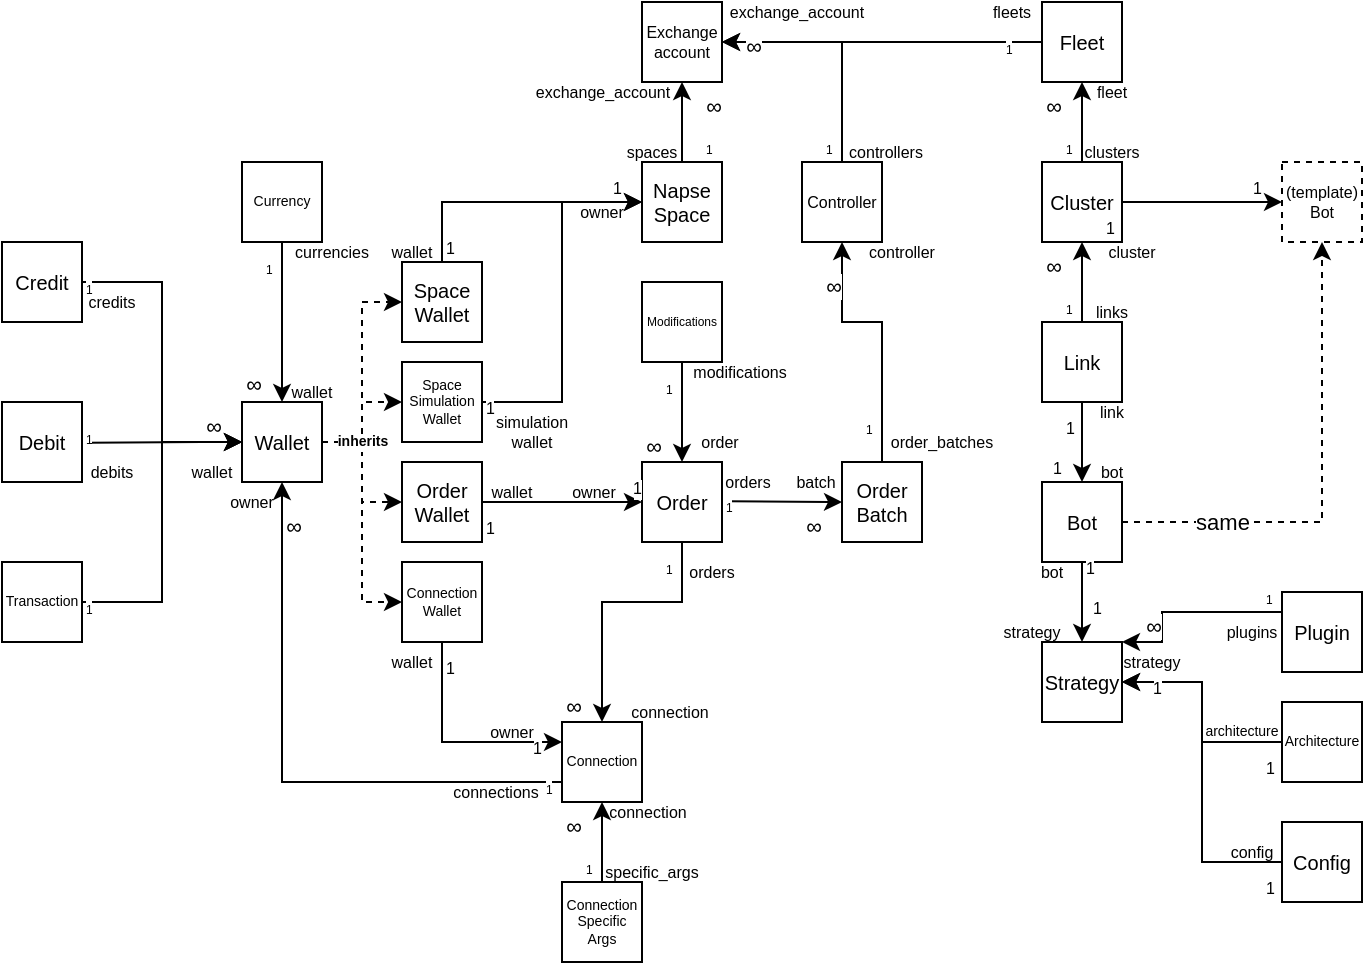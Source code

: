 <mxfile version="21.7.2" type="device">
  <diagram name="Page-1" id="-c_-oMJQttTaPfrRJ-R8">
    <mxGraphModel dx="1395" dy="638" grid="1" gridSize="10" guides="1" tooltips="1" connect="1" arrows="1" fold="1" page="1" pageScale="1" pageWidth="827" pageHeight="1169" math="0" shadow="0">
      <root>
        <mxCell id="0" />
        <mxCell id="1" parent="0" />
        <mxCell id="u0zbnlWYYss0fcdmE5Vc-1" value="&lt;font style=&quot;font-size: 8px;&quot;&gt;Exchange account&lt;br style=&quot;font-size: 8px;&quot;&gt;&lt;/font&gt;" style="whiteSpace=wrap;html=1;aspect=fixed;fontSize=8;" vertex="1" parent="1">
          <mxGeometry x="360" y="120" width="40" height="40" as="geometry" />
        </mxCell>
        <mxCell id="u0zbnlWYYss0fcdmE5Vc-2" value="Napse Space" style="whiteSpace=wrap;html=1;aspect=fixed;fontSize=10;" vertex="1" parent="1">
          <mxGeometry x="360" y="200" width="40" height="40" as="geometry" />
        </mxCell>
        <mxCell id="u0zbnlWYYss0fcdmE5Vc-5" value="" style="endArrow=classic;html=1;rounded=0;exitX=0.5;exitY=0;exitDx=0;exitDy=0;entryX=0.5;entryY=1;entryDx=0;entryDy=0;" edge="1" parent="1" source="u0zbnlWYYss0fcdmE5Vc-2" target="u0zbnlWYYss0fcdmE5Vc-1">
          <mxGeometry relative="1" as="geometry">
            <mxPoint x="310" y="190" as="sourcePoint" />
            <mxPoint x="470" y="190" as="targetPoint" />
          </mxGeometry>
        </mxCell>
        <mxCell id="u0zbnlWYYss0fcdmE5Vc-7" value="&lt;div&gt;&lt;font style=&quot;font-size: 6px;&quot;&gt;1&lt;/font&gt;&lt;/div&gt;" style="edgeLabel;resizable=0;html=1;align=left;verticalAlign=bottom;" connectable="0" vertex="1" parent="u0zbnlWYYss0fcdmE5Vc-5">
          <mxGeometry x="-1" relative="1" as="geometry">
            <mxPoint x="10" as="offset" />
          </mxGeometry>
        </mxCell>
        <mxCell id="u0zbnlWYYss0fcdmE5Vc-8" value="∞" style="edgeLabel;resizable=0;html=1;align=right;verticalAlign=bottom;" connectable="0" vertex="1" parent="u0zbnlWYYss0fcdmE5Vc-5">
          <mxGeometry x="1" relative="1" as="geometry">
            <mxPoint x="20" y="20" as="offset" />
          </mxGeometry>
        </mxCell>
        <mxCell id="u0zbnlWYYss0fcdmE5Vc-9" value="exchange_account" style="text;html=1;strokeColor=none;fillColor=none;align=center;verticalAlign=middle;whiteSpace=wrap;rounded=0;fontSize=8;" vertex="1" parent="1">
          <mxGeometry x="302.5" y="160" width="75" height="10" as="geometry" />
        </mxCell>
        <mxCell id="u0zbnlWYYss0fcdmE5Vc-11" value="spaces" style="text;html=1;strokeColor=none;fillColor=none;align=center;verticalAlign=middle;whiteSpace=wrap;rounded=0;fontSize=8;" vertex="1" parent="1">
          <mxGeometry x="350" y="190" width="30" height="10" as="geometry" />
        </mxCell>
        <mxCell id="u0zbnlWYYss0fcdmE5Vc-12" value="Wallet" style="whiteSpace=wrap;html=1;aspect=fixed;fontSize=10;" vertex="1" parent="1">
          <mxGeometry x="160" y="320" width="40" height="40" as="geometry" />
        </mxCell>
        <mxCell id="u0zbnlWYYss0fcdmE5Vc-13" value="Space Wallet" style="whiteSpace=wrap;html=1;aspect=fixed;fontSize=10;" vertex="1" parent="1">
          <mxGeometry x="240" y="250" width="40" height="40" as="geometry" />
        </mxCell>
        <mxCell id="u0zbnlWYYss0fcdmE5Vc-14" value="Space Simulation Wallet" style="whiteSpace=wrap;html=1;aspect=fixed;fontSize=7;" vertex="1" parent="1">
          <mxGeometry x="240" y="300" width="40" height="40" as="geometry" />
        </mxCell>
        <mxCell id="u0zbnlWYYss0fcdmE5Vc-15" value="Connection Wallet" style="whiteSpace=wrap;html=1;aspect=fixed;fontSize=7;" vertex="1" parent="1">
          <mxGeometry x="240" y="400" width="40" height="40" as="geometry" />
        </mxCell>
        <mxCell id="u0zbnlWYYss0fcdmE5Vc-16" value="Order Wallet" style="whiteSpace=wrap;html=1;aspect=fixed;fontSize=10;" vertex="1" parent="1">
          <mxGeometry x="240" y="350" width="40" height="40" as="geometry" />
        </mxCell>
        <mxCell id="u0zbnlWYYss0fcdmE5Vc-17" value="" style="endArrow=classic;html=1;rounded=0;exitX=1;exitY=0.5;exitDx=0;exitDy=0;entryX=0;entryY=0.5;entryDx=0;entryDy=0;dashed=1;" edge="1" parent="1" source="u0zbnlWYYss0fcdmE5Vc-12" target="u0zbnlWYYss0fcdmE5Vc-13">
          <mxGeometry width="50" height="50" relative="1" as="geometry">
            <mxPoint x="200" y="360" as="sourcePoint" />
            <mxPoint x="250" y="310" as="targetPoint" />
            <Array as="points">
              <mxPoint x="220" y="340" />
              <mxPoint x="220" y="270" />
            </Array>
          </mxGeometry>
        </mxCell>
        <mxCell id="u0zbnlWYYss0fcdmE5Vc-19" value="" style="endArrow=classic;html=1;rounded=0;exitX=1;exitY=0.5;exitDx=0;exitDy=0;entryX=0;entryY=0.5;entryDx=0;entryDy=0;dashed=1;" edge="1" parent="1" target="u0zbnlWYYss0fcdmE5Vc-14">
          <mxGeometry width="50" height="50" relative="1" as="geometry">
            <mxPoint x="200" y="340" as="sourcePoint" />
            <mxPoint x="240" y="270" as="targetPoint" />
            <Array as="points">
              <mxPoint x="220" y="340" />
              <mxPoint x="220" y="320" />
            </Array>
          </mxGeometry>
        </mxCell>
        <mxCell id="u0zbnlWYYss0fcdmE5Vc-20" value="" style="endArrow=classic;html=1;rounded=0;exitX=1;exitY=0.5;exitDx=0;exitDy=0;entryX=0;entryY=0.5;entryDx=0;entryDy=0;dashed=1;" edge="1" parent="1" target="u0zbnlWYYss0fcdmE5Vc-15">
          <mxGeometry width="50" height="50" relative="1" as="geometry">
            <mxPoint x="200" y="340" as="sourcePoint" />
            <mxPoint x="240" y="320" as="targetPoint" />
            <Array as="points">
              <mxPoint x="220" y="340" />
              <mxPoint x="220" y="420" />
            </Array>
          </mxGeometry>
        </mxCell>
        <mxCell id="u0zbnlWYYss0fcdmE5Vc-21" value="" style="endArrow=classic;html=1;rounded=0;exitX=1;exitY=0.5;exitDx=0;exitDy=0;entryX=0;entryY=0.5;entryDx=0;entryDy=0;dashed=1;" edge="1" parent="1" target="u0zbnlWYYss0fcdmE5Vc-16">
          <mxGeometry width="50" height="50" relative="1" as="geometry">
            <mxPoint x="200" y="340" as="sourcePoint" />
            <mxPoint x="240" y="320" as="targetPoint" />
            <Array as="points">
              <mxPoint x="220" y="340" />
              <mxPoint x="220" y="370" />
            </Array>
          </mxGeometry>
        </mxCell>
        <mxCell id="u0zbnlWYYss0fcdmE5Vc-22" value="&lt;b&gt;inherits&lt;/b&gt;" style="edgeLabel;html=1;align=center;verticalAlign=middle;resizable=0;points=[];fontSize=7;" vertex="1" connectable="0" parent="u0zbnlWYYss0fcdmE5Vc-21">
          <mxGeometry x="-0.783" relative="1" as="geometry">
            <mxPoint x="12" as="offset" />
          </mxGeometry>
        </mxCell>
        <mxCell id="u0zbnlWYYss0fcdmE5Vc-23" value="" style="endArrow=classic;html=1;rounded=0;exitX=0.5;exitY=0;exitDx=0;exitDy=0;entryX=0;entryY=0.5;entryDx=0;entryDy=0;" edge="1" parent="1" source="u0zbnlWYYss0fcdmE5Vc-13" target="u0zbnlWYYss0fcdmE5Vc-2">
          <mxGeometry relative="1" as="geometry">
            <mxPoint x="379.83" y="310" as="sourcePoint" />
            <mxPoint x="379.83" y="270" as="targetPoint" />
            <Array as="points">
              <mxPoint x="260" y="220" />
            </Array>
          </mxGeometry>
        </mxCell>
        <mxCell id="u0zbnlWYYss0fcdmE5Vc-24" value="&lt;div style=&quot;font-size: 10px;&quot;&gt;&lt;font style=&quot;font-size: 8px;&quot;&gt;1&lt;/font&gt;&lt;/div&gt;" style="edgeLabel;resizable=0;html=1;align=left;verticalAlign=bottom;" connectable="0" vertex="1" parent="u0zbnlWYYss0fcdmE5Vc-23">
          <mxGeometry x="-1" relative="1" as="geometry">
            <mxPoint as="offset" />
          </mxGeometry>
        </mxCell>
        <mxCell id="u0zbnlWYYss0fcdmE5Vc-25" value="&lt;div style=&quot;font-size: 8px;&quot;&gt;1&lt;/div&gt;" style="edgeLabel;resizable=0;html=1;align=right;verticalAlign=bottom;fontSize=8;" connectable="0" vertex="1" parent="u0zbnlWYYss0fcdmE5Vc-23">
          <mxGeometry x="1" relative="1" as="geometry">
            <mxPoint x="-10" as="offset" />
          </mxGeometry>
        </mxCell>
        <mxCell id="u0zbnlWYYss0fcdmE5Vc-26" value="owner" style="text;html=1;strokeColor=none;fillColor=none;align=center;verticalAlign=middle;whiteSpace=wrap;rounded=0;fontSize=8;" vertex="1" parent="1">
          <mxGeometry x="325" y="220" width="30" height="10" as="geometry" />
        </mxCell>
        <mxCell id="u0zbnlWYYss0fcdmE5Vc-27" value="wallet" style="text;html=1;strokeColor=none;fillColor=none;align=center;verticalAlign=middle;whiteSpace=wrap;rounded=0;fontSize=8;" vertex="1" parent="1">
          <mxGeometry x="230" y="240" width="30" height="10" as="geometry" />
        </mxCell>
        <mxCell id="u0zbnlWYYss0fcdmE5Vc-28" value="" style="endArrow=classic;html=1;rounded=0;exitX=1;exitY=0.5;exitDx=0;exitDy=0;entryX=0;entryY=0.5;entryDx=0;entryDy=0;" edge="1" parent="1" source="u0zbnlWYYss0fcdmE5Vc-14" target="u0zbnlWYYss0fcdmE5Vc-2">
          <mxGeometry relative="1" as="geometry">
            <mxPoint x="270" y="260" as="sourcePoint" />
            <mxPoint x="340" y="290" as="targetPoint" />
            <Array as="points">
              <mxPoint x="320" y="320" />
              <mxPoint x="320" y="220" />
            </Array>
          </mxGeometry>
        </mxCell>
        <mxCell id="u0zbnlWYYss0fcdmE5Vc-29" value="&lt;div style=&quot;font-size: 10px;&quot;&gt;&lt;font style=&quot;font-size: 8px;&quot;&gt;1&lt;/font&gt;&lt;/div&gt;" style="edgeLabel;resizable=0;html=1;align=left;verticalAlign=bottom;" connectable="0" vertex="1" parent="u0zbnlWYYss0fcdmE5Vc-28">
          <mxGeometry x="-1" relative="1" as="geometry">
            <mxPoint y="10" as="offset" />
          </mxGeometry>
        </mxCell>
        <mxCell id="u0zbnlWYYss0fcdmE5Vc-31" value="simulation wallet" style="text;html=1;strokeColor=none;fillColor=none;align=center;verticalAlign=middle;whiteSpace=wrap;rounded=0;fontSize=8;" vertex="1" parent="1">
          <mxGeometry x="290" y="330" width="30" height="10" as="geometry" />
        </mxCell>
        <mxCell id="u0zbnlWYYss0fcdmE5Vc-32" value="Credit" style="whiteSpace=wrap;html=1;aspect=fixed;fontSize=10;" vertex="1" parent="1">
          <mxGeometry x="40" y="240" width="40" height="40" as="geometry" />
        </mxCell>
        <mxCell id="u0zbnlWYYss0fcdmE5Vc-33" value="Debit" style="whiteSpace=wrap;html=1;aspect=fixed;fontSize=10;" vertex="1" parent="1">
          <mxGeometry x="40" y="320" width="40" height="40" as="geometry" />
        </mxCell>
        <mxCell id="u0zbnlWYYss0fcdmE5Vc-34" value="Transaction" style="whiteSpace=wrap;html=1;aspect=fixed;fontSize=7;" vertex="1" parent="1">
          <mxGeometry x="40" y="400" width="40" height="40" as="geometry" />
        </mxCell>
        <mxCell id="u0zbnlWYYss0fcdmE5Vc-35" value="" style="endArrow=classic;html=1;rounded=0;exitX=1;exitY=0.5;exitDx=0;exitDy=0;entryX=0;entryY=0.5;entryDx=0;entryDy=0;" edge="1" parent="1" source="u0zbnlWYYss0fcdmE5Vc-32" target="u0zbnlWYYss0fcdmE5Vc-12">
          <mxGeometry relative="1" as="geometry">
            <mxPoint x="130" y="230" as="sourcePoint" />
            <mxPoint x="130" y="190" as="targetPoint" />
            <Array as="points">
              <mxPoint x="120" y="260" />
              <mxPoint x="120" y="340" />
            </Array>
          </mxGeometry>
        </mxCell>
        <mxCell id="u0zbnlWYYss0fcdmE5Vc-36" value="&lt;div&gt;&lt;font style=&quot;font-size: 6px;&quot;&gt;1&lt;/font&gt;&lt;/div&gt;" style="edgeLabel;resizable=0;html=1;align=left;verticalAlign=bottom;" connectable="0" vertex="1" parent="u0zbnlWYYss0fcdmE5Vc-35">
          <mxGeometry x="-1" relative="1" as="geometry">
            <mxPoint y="10" as="offset" />
          </mxGeometry>
        </mxCell>
        <mxCell id="u0zbnlWYYss0fcdmE5Vc-37" value="∞" style="edgeLabel;resizable=0;html=1;align=right;verticalAlign=bottom;" connectable="0" vertex="1" parent="u0zbnlWYYss0fcdmE5Vc-35">
          <mxGeometry x="1" relative="1" as="geometry">
            <mxPoint x="-10" as="offset" />
          </mxGeometry>
        </mxCell>
        <mxCell id="u0zbnlWYYss0fcdmE5Vc-38" value="" style="endArrow=classic;html=1;rounded=0;exitX=1.067;exitY=0.508;exitDx=0;exitDy=0;exitPerimeter=0;" edge="1" parent="1" source="u0zbnlWYYss0fcdmE5Vc-33">
          <mxGeometry relative="1" as="geometry">
            <mxPoint x="100" y="340" as="sourcePoint" />
            <mxPoint x="160" y="340" as="targetPoint" />
            <Array as="points">
              <mxPoint x="140" y="340" />
            </Array>
          </mxGeometry>
        </mxCell>
        <mxCell id="u0zbnlWYYss0fcdmE5Vc-39" value="&lt;div&gt;&lt;font style=&quot;font-size: 6px;&quot;&gt;1&lt;/font&gt;&lt;/div&gt;" style="edgeLabel;resizable=0;html=1;align=left;verticalAlign=bottom;" connectable="0" vertex="1" parent="u0zbnlWYYss0fcdmE5Vc-38">
          <mxGeometry x="-1" relative="1" as="geometry">
            <mxPoint x="-3" y="5" as="offset" />
          </mxGeometry>
        </mxCell>
        <mxCell id="u0zbnlWYYss0fcdmE5Vc-41" value="" style="endArrow=classic;html=1;rounded=0;exitX=1;exitY=0.5;exitDx=0;exitDy=0;entryX=0;entryY=0.5;entryDx=0;entryDy=0;" edge="1" parent="1" target="u0zbnlWYYss0fcdmE5Vc-12">
          <mxGeometry relative="1" as="geometry">
            <mxPoint x="80" y="420" as="sourcePoint" />
            <mxPoint x="160" y="500" as="targetPoint" />
            <Array as="points">
              <mxPoint x="120" y="420" />
              <mxPoint x="120" y="340" />
            </Array>
          </mxGeometry>
        </mxCell>
        <mxCell id="u0zbnlWYYss0fcdmE5Vc-42" value="&lt;div&gt;&lt;font style=&quot;font-size: 6px;&quot;&gt;1&lt;/font&gt;&lt;/div&gt;" style="edgeLabel;resizable=0;html=1;align=left;verticalAlign=bottom;" connectable="0" vertex="1" parent="u0zbnlWYYss0fcdmE5Vc-41">
          <mxGeometry x="-1" relative="1" as="geometry">
            <mxPoint y="10" as="offset" />
          </mxGeometry>
        </mxCell>
        <mxCell id="u0zbnlWYYss0fcdmE5Vc-43" value="wallet" style="text;html=1;strokeColor=none;fillColor=none;align=center;verticalAlign=middle;whiteSpace=wrap;rounded=0;fontSize=8;" vertex="1" parent="1">
          <mxGeometry x="130" y="350" width="30" height="10" as="geometry" />
        </mxCell>
        <mxCell id="u0zbnlWYYss0fcdmE5Vc-44" value="debits" style="text;html=1;strokeColor=none;fillColor=none;align=center;verticalAlign=middle;whiteSpace=wrap;rounded=0;fontSize=8;" vertex="1" parent="1">
          <mxGeometry x="80" y="350" width="30" height="10" as="geometry" />
        </mxCell>
        <mxCell id="u0zbnlWYYss0fcdmE5Vc-45" value="credits" style="text;html=1;strokeColor=none;fillColor=none;align=center;verticalAlign=middle;whiteSpace=wrap;rounded=0;fontSize=8;" vertex="1" parent="1">
          <mxGeometry x="80" y="265" width="30" height="10" as="geometry" />
        </mxCell>
        <mxCell id="u0zbnlWYYss0fcdmE5Vc-46" value="Currency" style="whiteSpace=wrap;html=1;aspect=fixed;fontSize=7;" vertex="1" parent="1">
          <mxGeometry x="160" y="200" width="40" height="40" as="geometry" />
        </mxCell>
        <mxCell id="u0zbnlWYYss0fcdmE5Vc-47" value="" style="endArrow=classic;html=1;rounded=0;exitX=0.5;exitY=1;exitDx=0;exitDy=0;entryX=0.5;entryY=0;entryDx=0;entryDy=0;" edge="1" parent="1" source="u0zbnlWYYss0fcdmE5Vc-46" target="u0zbnlWYYss0fcdmE5Vc-12">
          <mxGeometry relative="1" as="geometry">
            <mxPoint x="220" y="200" as="sourcePoint" />
            <mxPoint x="150" y="270" as="targetPoint" />
          </mxGeometry>
        </mxCell>
        <mxCell id="u0zbnlWYYss0fcdmE5Vc-48" value="&lt;div&gt;&lt;font style=&quot;font-size: 6px;&quot;&gt;1&lt;/font&gt;&lt;/div&gt;" style="edgeLabel;resizable=0;html=1;align=left;verticalAlign=bottom;" connectable="0" vertex="1" parent="u0zbnlWYYss0fcdmE5Vc-47">
          <mxGeometry x="-1" relative="1" as="geometry">
            <mxPoint x="-10" y="20" as="offset" />
          </mxGeometry>
        </mxCell>
        <mxCell id="u0zbnlWYYss0fcdmE5Vc-49" value="∞" style="edgeLabel;resizable=0;html=1;align=right;verticalAlign=bottom;" connectable="0" vertex="1" parent="u0zbnlWYYss0fcdmE5Vc-47">
          <mxGeometry x="1" relative="1" as="geometry">
            <mxPoint x="-10" y="-1" as="offset" />
          </mxGeometry>
        </mxCell>
        <mxCell id="u0zbnlWYYss0fcdmE5Vc-50" value="Connection" style="whiteSpace=wrap;html=1;aspect=fixed;fontSize=7;" vertex="1" parent="1">
          <mxGeometry x="320" y="480" width="40" height="40" as="geometry" />
        </mxCell>
        <mxCell id="u0zbnlWYYss0fcdmE5Vc-51" value="" style="endArrow=classic;html=1;rounded=0;exitX=0.5;exitY=1;exitDx=0;exitDy=0;entryX=0;entryY=0.25;entryDx=0;entryDy=0;" edge="1" parent="1" source="u0zbnlWYYss0fcdmE5Vc-15" target="u0zbnlWYYss0fcdmE5Vc-50">
          <mxGeometry relative="1" as="geometry">
            <mxPoint x="240" y="500" as="sourcePoint" />
            <mxPoint x="460" y="410" as="targetPoint" />
            <Array as="points">
              <mxPoint x="260" y="490" />
            </Array>
          </mxGeometry>
        </mxCell>
        <mxCell id="u0zbnlWYYss0fcdmE5Vc-52" value="&lt;div style=&quot;font-size: 10px;&quot;&gt;&lt;font style=&quot;font-size: 8px;&quot;&gt;1&lt;/font&gt;&lt;/div&gt;" style="edgeLabel;resizable=0;html=1;align=left;verticalAlign=bottom;" connectable="0" vertex="1" parent="u0zbnlWYYss0fcdmE5Vc-51">
          <mxGeometry x="-1" relative="1" as="geometry">
            <mxPoint y="20" as="offset" />
          </mxGeometry>
        </mxCell>
        <mxCell id="u0zbnlWYYss0fcdmE5Vc-53" value="&lt;div style=&quot;font-size: 8px;&quot;&gt;1&lt;/div&gt;" style="edgeLabel;resizable=0;html=1;align=right;verticalAlign=bottom;fontSize=8;" connectable="0" vertex="1" parent="u0zbnlWYYss0fcdmE5Vc-51">
          <mxGeometry x="1" relative="1" as="geometry">
            <mxPoint x="-10" y="10" as="offset" />
          </mxGeometry>
        </mxCell>
        <mxCell id="u0zbnlWYYss0fcdmE5Vc-54" value="wallet" style="text;html=1;strokeColor=none;fillColor=none;align=center;verticalAlign=middle;whiteSpace=wrap;rounded=0;fontSize=8;" vertex="1" parent="1">
          <mxGeometry x="230" y="445" width="30" height="10" as="geometry" />
        </mxCell>
        <mxCell id="u0zbnlWYYss0fcdmE5Vc-55" value="owner" style="text;html=1;strokeColor=none;fillColor=none;align=center;verticalAlign=middle;whiteSpace=wrap;rounded=0;fontSize=8;" vertex="1" parent="1">
          <mxGeometry x="367.5" y="380" width="30" height="10" as="geometry" />
        </mxCell>
        <mxCell id="u0zbnlWYYss0fcdmE5Vc-56" value="wallet" style="text;html=1;strokeColor=none;fillColor=none;align=center;verticalAlign=middle;whiteSpace=wrap;rounded=0;fontSize=8;" vertex="1" parent="1">
          <mxGeometry x="180" y="310" width="30" height="10" as="geometry" />
        </mxCell>
        <mxCell id="u0zbnlWYYss0fcdmE5Vc-57" value="currencies" style="text;html=1;strokeColor=none;fillColor=none;align=center;verticalAlign=middle;whiteSpace=wrap;rounded=0;fontSize=8;" vertex="1" parent="1">
          <mxGeometry x="190" y="240" width="30" height="10" as="geometry" />
        </mxCell>
        <mxCell id="u0zbnlWYYss0fcdmE5Vc-59" value="Connection Specific Args" style="whiteSpace=wrap;html=1;aspect=fixed;fontSize=7;" vertex="1" parent="1">
          <mxGeometry x="320" y="560" width="40" height="40" as="geometry" />
        </mxCell>
        <mxCell id="u0zbnlWYYss0fcdmE5Vc-60" value="" style="endArrow=classic;html=1;rounded=0;entryX=0;entryY=0;entryDx=0;entryDy=0;" edge="1" parent="1" target="u0zbnlWYYss0fcdmE5Vc-77">
          <mxGeometry relative="1" as="geometry">
            <mxPoint x="340" y="560" as="sourcePoint" />
            <mxPoint x="450" y="500" as="targetPoint" />
          </mxGeometry>
        </mxCell>
        <mxCell id="u0zbnlWYYss0fcdmE5Vc-61" value="&lt;div&gt;&lt;font style=&quot;font-size: 6px;&quot;&gt;1&lt;/font&gt;&lt;/div&gt;" style="edgeLabel;resizable=0;html=1;align=left;verticalAlign=bottom;" connectable="0" vertex="1" parent="u0zbnlWYYss0fcdmE5Vc-60">
          <mxGeometry x="-1" relative="1" as="geometry">
            <mxPoint x="-10" as="offset" />
          </mxGeometry>
        </mxCell>
        <mxCell id="u0zbnlWYYss0fcdmE5Vc-62" value="∞" style="edgeLabel;resizable=0;html=1;align=right;verticalAlign=bottom;" connectable="0" vertex="1" parent="u0zbnlWYYss0fcdmE5Vc-60">
          <mxGeometry x="1" relative="1" as="geometry">
            <mxPoint x="-10" y="20" as="offset" />
          </mxGeometry>
        </mxCell>
        <mxCell id="u0zbnlWYYss0fcdmE5Vc-63" value="connection" style="text;html=1;strokeColor=none;fillColor=none;align=center;verticalAlign=middle;whiteSpace=wrap;rounded=0;fontSize=8;" vertex="1" parent="1">
          <mxGeometry x="351" y="470" width="46" height="10" as="geometry" />
        </mxCell>
        <mxCell id="u0zbnlWYYss0fcdmE5Vc-65" value="specific_args" style="text;html=1;strokeColor=none;fillColor=none;align=center;verticalAlign=middle;whiteSpace=wrap;rounded=0;fontSize=8;" vertex="1" parent="1">
          <mxGeometry x="342" y="550" width="46" height="10" as="geometry" />
        </mxCell>
        <mxCell id="u0zbnlWYYss0fcdmE5Vc-68" value="Order" style="whiteSpace=wrap;html=1;aspect=fixed;fontSize=10;" vertex="1" parent="1">
          <mxGeometry x="360" y="350" width="40" height="40" as="geometry" />
        </mxCell>
        <mxCell id="u0zbnlWYYss0fcdmE5Vc-69" value="" style="endArrow=classic;html=1;rounded=0;exitX=1;exitY=0.5;exitDx=0;exitDy=0;entryX=0;entryY=0.5;entryDx=0;entryDy=0;" edge="1" parent="1" source="u0zbnlWYYss0fcdmE5Vc-16" target="u0zbnlWYYss0fcdmE5Vc-68">
          <mxGeometry relative="1" as="geometry">
            <mxPoint x="300" y="350" as="sourcePoint" />
            <mxPoint x="410" y="290" as="targetPoint" />
            <Array as="points">
              <mxPoint x="300" y="370" />
            </Array>
          </mxGeometry>
        </mxCell>
        <mxCell id="u0zbnlWYYss0fcdmE5Vc-70" value="&lt;div style=&quot;font-size: 10px;&quot;&gt;&lt;font style=&quot;font-size: 8px;&quot;&gt;1&lt;/font&gt;&lt;/div&gt;" style="edgeLabel;resizable=0;html=1;align=left;verticalAlign=bottom;" connectable="0" vertex="1" parent="u0zbnlWYYss0fcdmE5Vc-69">
          <mxGeometry x="-1" relative="1" as="geometry">
            <mxPoint y="20" as="offset" />
          </mxGeometry>
        </mxCell>
        <mxCell id="u0zbnlWYYss0fcdmE5Vc-71" value="&lt;div style=&quot;font-size: 8px;&quot;&gt;1&lt;/div&gt;" style="edgeLabel;resizable=0;html=1;align=right;verticalAlign=bottom;fontSize=8;" connectable="0" vertex="1" parent="u0zbnlWYYss0fcdmE5Vc-69">
          <mxGeometry x="1" relative="1" as="geometry">
            <mxPoint as="offset" />
          </mxGeometry>
        </mxCell>
        <mxCell id="u0zbnlWYYss0fcdmE5Vc-72" value="wallet" style="text;html=1;strokeColor=none;fillColor=none;align=center;verticalAlign=middle;whiteSpace=wrap;rounded=0;fontSize=8;" vertex="1" parent="1">
          <mxGeometry x="280" y="360" width="30" height="10" as="geometry" />
        </mxCell>
        <mxCell id="u0zbnlWYYss0fcdmE5Vc-73" value="owner" style="text;html=1;strokeColor=none;fillColor=none;align=center;verticalAlign=middle;whiteSpace=wrap;rounded=0;fontSize=8;" vertex="1" parent="1">
          <mxGeometry x="280" y="480" width="30" height="10" as="geometry" />
        </mxCell>
        <mxCell id="u0zbnlWYYss0fcdmE5Vc-74" value="" style="endArrow=classic;html=1;rounded=0;entryX=0.5;entryY=0;entryDx=0;entryDy=0;" edge="1" parent="1" target="u0zbnlWYYss0fcdmE5Vc-50">
          <mxGeometry relative="1" as="geometry">
            <mxPoint x="380" y="390" as="sourcePoint" />
            <mxPoint x="150" y="460" as="targetPoint" />
            <Array as="points">
              <mxPoint x="380" y="420" />
              <mxPoint x="340" y="420" />
            </Array>
          </mxGeometry>
        </mxCell>
        <mxCell id="u0zbnlWYYss0fcdmE5Vc-75" value="&lt;div&gt;&lt;font style=&quot;font-size: 6px;&quot;&gt;1&lt;/font&gt;&lt;/div&gt;" style="edgeLabel;resizable=0;html=1;align=left;verticalAlign=bottom;" connectable="0" vertex="1" parent="u0zbnlWYYss0fcdmE5Vc-74">
          <mxGeometry x="-1" relative="1" as="geometry">
            <mxPoint x="-10" y="20" as="offset" />
          </mxGeometry>
        </mxCell>
        <mxCell id="u0zbnlWYYss0fcdmE5Vc-76" value="∞" style="edgeLabel;resizable=0;html=1;align=right;verticalAlign=bottom;" connectable="0" vertex="1" parent="u0zbnlWYYss0fcdmE5Vc-74">
          <mxGeometry x="1" relative="1" as="geometry">
            <mxPoint x="-10" as="offset" />
          </mxGeometry>
        </mxCell>
        <mxCell id="u0zbnlWYYss0fcdmE5Vc-77" value="connection" style="text;html=1;strokeColor=none;fillColor=none;align=center;verticalAlign=middle;whiteSpace=wrap;rounded=0;fontSize=8;" vertex="1" parent="1">
          <mxGeometry x="340" y="520" width="46" height="10" as="geometry" />
        </mxCell>
        <mxCell id="u0zbnlWYYss0fcdmE5Vc-80" value="Modifications" style="whiteSpace=wrap;html=1;aspect=fixed;fontSize=6;" vertex="1" parent="1">
          <mxGeometry x="360" y="260" width="40" height="40" as="geometry" />
        </mxCell>
        <mxCell id="u0zbnlWYYss0fcdmE5Vc-81" value="" style="endArrow=classic;html=1;rounded=0;exitX=0.5;exitY=1;exitDx=0;exitDy=0;" edge="1" parent="1" source="u0zbnlWYYss0fcdmE5Vc-80">
          <mxGeometry relative="1" as="geometry">
            <mxPoint x="380" y="320" as="sourcePoint" />
            <mxPoint x="380" y="350" as="targetPoint" />
          </mxGeometry>
        </mxCell>
        <mxCell id="u0zbnlWYYss0fcdmE5Vc-82" value="&lt;div&gt;&lt;font style=&quot;font-size: 6px;&quot;&gt;1&lt;/font&gt;&lt;/div&gt;" style="edgeLabel;resizable=0;html=1;align=left;verticalAlign=bottom;" connectable="0" vertex="1" parent="u0zbnlWYYss0fcdmE5Vc-81">
          <mxGeometry x="-1" relative="1" as="geometry">
            <mxPoint x="-10" y="20" as="offset" />
          </mxGeometry>
        </mxCell>
        <mxCell id="u0zbnlWYYss0fcdmE5Vc-83" value="∞" style="edgeLabel;resizable=0;html=1;align=right;verticalAlign=bottom;" connectable="0" vertex="1" parent="u0zbnlWYYss0fcdmE5Vc-81">
          <mxGeometry x="1" relative="1" as="geometry">
            <mxPoint x="-10" as="offset" />
          </mxGeometry>
        </mxCell>
        <mxCell id="u0zbnlWYYss0fcdmE5Vc-84" value="order" style="text;html=1;strokeColor=none;fillColor=none;align=center;verticalAlign=middle;whiteSpace=wrap;rounded=0;fontSize=8;" vertex="1" parent="1">
          <mxGeometry x="384" y="335" width="30" height="10" as="geometry" />
        </mxCell>
        <mxCell id="u0zbnlWYYss0fcdmE5Vc-85" value="modifications" style="text;html=1;strokeColor=none;fillColor=none;align=center;verticalAlign=middle;whiteSpace=wrap;rounded=0;fontSize=8;" vertex="1" parent="1">
          <mxGeometry x="386" y="300" width="46" height="10" as="geometry" />
        </mxCell>
        <mxCell id="u0zbnlWYYss0fcdmE5Vc-86" value="Order Batch" style="whiteSpace=wrap;html=1;aspect=fixed;fontSize=10;" vertex="1" parent="1">
          <mxGeometry x="460" y="350" width="40" height="40" as="geometry" />
        </mxCell>
        <mxCell id="u0zbnlWYYss0fcdmE5Vc-87" value="" style="endArrow=classic;html=1;rounded=0;exitX=1.08;exitY=0.49;exitDx=0;exitDy=0;entryX=0;entryY=0.5;entryDx=0;entryDy=0;exitPerimeter=0;" edge="1" parent="1" source="u0zbnlWYYss0fcdmE5Vc-68" target="u0zbnlWYYss0fcdmE5Vc-86">
          <mxGeometry relative="1" as="geometry">
            <mxPoint x="480" y="390" as="sourcePoint" />
            <mxPoint x="480" y="350" as="targetPoint" />
          </mxGeometry>
        </mxCell>
        <mxCell id="u0zbnlWYYss0fcdmE5Vc-88" value="&lt;div&gt;&lt;font style=&quot;font-size: 6px;&quot;&gt;1&lt;/font&gt;&lt;/div&gt;" style="edgeLabel;resizable=0;html=1;align=left;verticalAlign=bottom;" connectable="0" vertex="1" parent="u0zbnlWYYss0fcdmE5Vc-87">
          <mxGeometry x="-1" relative="1" as="geometry">
            <mxPoint x="-3" y="10" as="offset" />
          </mxGeometry>
        </mxCell>
        <mxCell id="u0zbnlWYYss0fcdmE5Vc-89" value="∞" style="edgeLabel;resizable=0;html=1;align=right;verticalAlign=bottom;" connectable="0" vertex="1" parent="u0zbnlWYYss0fcdmE5Vc-87">
          <mxGeometry x="1" relative="1" as="geometry">
            <mxPoint x="-10" y="20" as="offset" />
          </mxGeometry>
        </mxCell>
        <mxCell id="u0zbnlWYYss0fcdmE5Vc-90" value="orders" style="text;html=1;strokeColor=none;fillColor=none;align=center;verticalAlign=middle;whiteSpace=wrap;rounded=0;fontSize=8;" vertex="1" parent="1">
          <mxGeometry x="380" y="400" width="30" height="10" as="geometry" />
        </mxCell>
        <mxCell id="u0zbnlWYYss0fcdmE5Vc-91" value="orders" style="text;html=1;strokeColor=none;fillColor=none;align=center;verticalAlign=middle;whiteSpace=wrap;rounded=0;fontSize=8;" vertex="1" parent="1">
          <mxGeometry x="397.5" y="355" width="30" height="10" as="geometry" />
        </mxCell>
        <mxCell id="u0zbnlWYYss0fcdmE5Vc-94" value="owner" style="text;html=1;strokeColor=none;fillColor=none;align=center;verticalAlign=middle;whiteSpace=wrap;rounded=0;fontSize=8;" vertex="1" parent="1">
          <mxGeometry x="321" y="360" width="30" height="10" as="geometry" />
        </mxCell>
        <mxCell id="u0zbnlWYYss0fcdmE5Vc-95" value="" style="endArrow=classic;html=1;rounded=0;entryX=0.5;entryY=1;entryDx=0;entryDy=0;exitX=0;exitY=0.75;exitDx=0;exitDy=0;" edge="1" parent="1" source="u0zbnlWYYss0fcdmE5Vc-50" target="u0zbnlWYYss0fcdmE5Vc-12">
          <mxGeometry relative="1" as="geometry">
            <mxPoint x="160" y="530" as="sourcePoint" />
            <mxPoint x="160" y="490" as="targetPoint" />
            <Array as="points">
              <mxPoint x="180" y="510" />
            </Array>
          </mxGeometry>
        </mxCell>
        <mxCell id="u0zbnlWYYss0fcdmE5Vc-96" value="&lt;div&gt;&lt;font style=&quot;font-size: 6px;&quot;&gt;1&lt;/font&gt;&lt;/div&gt;" style="edgeLabel;resizable=0;html=1;align=left;verticalAlign=bottom;" connectable="0" vertex="1" parent="u0zbnlWYYss0fcdmE5Vc-95">
          <mxGeometry x="-1" relative="1" as="geometry">
            <mxPoint x="-10" y="10" as="offset" />
          </mxGeometry>
        </mxCell>
        <mxCell id="u0zbnlWYYss0fcdmE5Vc-97" value="∞" style="edgeLabel;resizable=0;html=1;align=right;verticalAlign=bottom;" connectable="0" vertex="1" parent="u0zbnlWYYss0fcdmE5Vc-95">
          <mxGeometry x="1" relative="1" as="geometry">
            <mxPoint x="10" y="30" as="offset" />
          </mxGeometry>
        </mxCell>
        <mxCell id="u0zbnlWYYss0fcdmE5Vc-99" value="connections" style="text;html=1;strokeColor=none;fillColor=none;align=center;verticalAlign=middle;whiteSpace=wrap;rounded=0;fontSize=8;" vertex="1" parent="1">
          <mxGeometry x="264" y="510" width="46" height="10" as="geometry" />
        </mxCell>
        <mxCell id="u0zbnlWYYss0fcdmE5Vc-104" value="owner" style="text;html=1;strokeColor=none;fillColor=none;align=center;verticalAlign=middle;whiteSpace=wrap;rounded=0;fontSize=8;" vertex="1" parent="1">
          <mxGeometry x="150" y="365" width="30" height="10" as="geometry" />
        </mxCell>
        <mxCell id="u0zbnlWYYss0fcdmE5Vc-106" value="Controller" style="whiteSpace=wrap;html=1;aspect=fixed;fontSize=8;" vertex="1" parent="1">
          <mxGeometry x="440" y="200" width="40" height="40" as="geometry" />
        </mxCell>
        <mxCell id="u0zbnlWYYss0fcdmE5Vc-108" value="" style="endArrow=classic;html=1;rounded=0;exitX=0.5;exitY=0;exitDx=0;exitDy=0;entryX=0.5;entryY=1;entryDx=0;entryDy=0;" edge="1" parent="1" source="u0zbnlWYYss0fcdmE5Vc-86" target="u0zbnlWYYss0fcdmE5Vc-106">
          <mxGeometry relative="1" as="geometry">
            <mxPoint x="413" y="380" as="sourcePoint" />
            <mxPoint x="490" y="380" as="targetPoint" />
            <Array as="points">
              <mxPoint x="480" y="280" />
              <mxPoint x="460" y="280" />
            </Array>
          </mxGeometry>
        </mxCell>
        <mxCell id="u0zbnlWYYss0fcdmE5Vc-109" value="&lt;div&gt;&lt;font style=&quot;font-size: 6px;&quot;&gt;1&lt;/font&gt;&lt;/div&gt;" style="edgeLabel;resizable=0;html=1;align=left;verticalAlign=bottom;" connectable="0" vertex="1" parent="u0zbnlWYYss0fcdmE5Vc-108">
          <mxGeometry x="-1" relative="1" as="geometry">
            <mxPoint x="-10" y="-10" as="offset" />
          </mxGeometry>
        </mxCell>
        <mxCell id="u0zbnlWYYss0fcdmE5Vc-110" value="∞" style="edgeLabel;resizable=0;html=1;align=right;verticalAlign=bottom;" connectable="0" vertex="1" parent="u0zbnlWYYss0fcdmE5Vc-108">
          <mxGeometry x="1" relative="1" as="geometry">
            <mxPoint y="30" as="offset" />
          </mxGeometry>
        </mxCell>
        <mxCell id="u0zbnlWYYss0fcdmE5Vc-112" value="order_batches" style="text;html=1;strokeColor=none;fillColor=none;align=center;verticalAlign=middle;whiteSpace=wrap;rounded=0;fontSize=8;" vertex="1" parent="1">
          <mxGeometry x="480" y="335" width="60" height="10" as="geometry" />
        </mxCell>
        <mxCell id="u0zbnlWYYss0fcdmE5Vc-113" value="controller" style="text;html=1;strokeColor=none;fillColor=none;align=center;verticalAlign=middle;whiteSpace=wrap;rounded=0;fontSize=8;" vertex="1" parent="1">
          <mxGeometry x="470" y="240" width="40" height="10" as="geometry" />
        </mxCell>
        <mxCell id="u0zbnlWYYss0fcdmE5Vc-114" value="" style="endArrow=classic;html=1;rounded=0;exitX=0.5;exitY=0;exitDx=0;exitDy=0;entryX=1;entryY=0.5;entryDx=0;entryDy=0;" edge="1" parent="1" source="u0zbnlWYYss0fcdmE5Vc-106" target="u0zbnlWYYss0fcdmE5Vc-1">
          <mxGeometry relative="1" as="geometry">
            <mxPoint x="470" y="210" as="sourcePoint" />
            <mxPoint x="547" y="210" as="targetPoint" />
            <Array as="points">
              <mxPoint x="460" y="140" />
            </Array>
          </mxGeometry>
        </mxCell>
        <mxCell id="u0zbnlWYYss0fcdmE5Vc-115" value="&lt;div&gt;&lt;font style=&quot;font-size: 6px;&quot;&gt;1&lt;/font&gt;&lt;/div&gt;" style="edgeLabel;resizable=0;html=1;align=left;verticalAlign=bottom;" connectable="0" vertex="1" parent="u0zbnlWYYss0fcdmE5Vc-114">
          <mxGeometry x="-1" relative="1" as="geometry">
            <mxPoint x="-10" as="offset" />
          </mxGeometry>
        </mxCell>
        <mxCell id="u0zbnlWYYss0fcdmE5Vc-116" value="∞" style="edgeLabel;resizable=0;html=1;align=right;verticalAlign=bottom;" connectable="0" vertex="1" parent="u0zbnlWYYss0fcdmE5Vc-114">
          <mxGeometry x="1" relative="1" as="geometry">
            <mxPoint x="20" y="10" as="offset" />
          </mxGeometry>
        </mxCell>
        <mxCell id="u0zbnlWYYss0fcdmE5Vc-117" value="controllers" style="text;html=1;strokeColor=none;fillColor=none;align=center;verticalAlign=middle;whiteSpace=wrap;rounded=0;fontSize=8;" vertex="1" parent="1">
          <mxGeometry x="462" y="190" width="40" height="10" as="geometry" />
        </mxCell>
        <mxCell id="u0zbnlWYYss0fcdmE5Vc-119" value="exchange_account" style="text;html=1;strokeColor=none;fillColor=none;align=center;verticalAlign=middle;whiteSpace=wrap;rounded=0;fontSize=8;" vertex="1" parent="1">
          <mxGeometry x="400" y="120" width="75" height="10" as="geometry" />
        </mxCell>
        <mxCell id="u0zbnlWYYss0fcdmE5Vc-120" value="batch" style="text;html=1;strokeColor=none;fillColor=none;align=center;verticalAlign=middle;whiteSpace=wrap;rounded=0;fontSize=8;" vertex="1" parent="1">
          <mxGeometry x="432" y="355" width="30" height="10" as="geometry" />
        </mxCell>
        <mxCell id="u0zbnlWYYss0fcdmE5Vc-121" value="Fleet" style="whiteSpace=wrap;html=1;aspect=fixed;fontSize=10;" vertex="1" parent="1">
          <mxGeometry x="560" y="120" width="40" height="40" as="geometry" />
        </mxCell>
        <mxCell id="u0zbnlWYYss0fcdmE5Vc-122" value="" style="endArrow=classic;html=1;rounded=0;exitX=0;exitY=0.5;exitDx=0;exitDy=0;entryX=1;entryY=0.5;entryDx=0;entryDy=0;" edge="1" parent="1" source="u0zbnlWYYss0fcdmE5Vc-121" target="u0zbnlWYYss0fcdmE5Vc-1">
          <mxGeometry relative="1" as="geometry">
            <mxPoint x="470" y="210" as="sourcePoint" />
            <mxPoint x="410" y="150" as="targetPoint" />
            <Array as="points">
              <mxPoint x="550" y="140" />
              <mxPoint x="460" y="140" />
            </Array>
          </mxGeometry>
        </mxCell>
        <mxCell id="u0zbnlWYYss0fcdmE5Vc-123" value="&lt;div&gt;&lt;font style=&quot;font-size: 6px;&quot;&gt;1&lt;/font&gt;&lt;/div&gt;" style="edgeLabel;resizable=0;html=1;align=left;verticalAlign=bottom;" connectable="0" vertex="1" parent="u0zbnlWYYss0fcdmE5Vc-122">
          <mxGeometry x="-1" relative="1" as="geometry">
            <mxPoint x="-20" y="10" as="offset" />
          </mxGeometry>
        </mxCell>
        <mxCell id="u0zbnlWYYss0fcdmE5Vc-124" value="∞" style="edgeLabel;resizable=0;html=1;align=right;verticalAlign=bottom;" connectable="0" vertex="1" parent="u0zbnlWYYss0fcdmE5Vc-122">
          <mxGeometry x="1" relative="1" as="geometry">
            <mxPoint x="20" y="10" as="offset" />
          </mxGeometry>
        </mxCell>
        <mxCell id="u0zbnlWYYss0fcdmE5Vc-127" value="fleets" style="text;html=1;strokeColor=none;fillColor=none;align=center;verticalAlign=middle;whiteSpace=wrap;rounded=0;fontSize=8;" vertex="1" parent="1">
          <mxGeometry x="530" y="120" width="30" height="10" as="geometry" />
        </mxCell>
        <mxCell id="u0zbnlWYYss0fcdmE5Vc-129" value="Cluster" style="whiteSpace=wrap;html=1;aspect=fixed;fontSize=10;" vertex="1" parent="1">
          <mxGeometry x="560" y="200" width="40" height="40" as="geometry" />
        </mxCell>
        <mxCell id="u0zbnlWYYss0fcdmE5Vc-130" value="" style="endArrow=classic;html=1;rounded=0;exitX=0.5;exitY=0;exitDx=0;exitDy=0;entryX=0.5;entryY=1;entryDx=0;entryDy=0;" edge="1" parent="1" source="u0zbnlWYYss0fcdmE5Vc-129" target="u0zbnlWYYss0fcdmE5Vc-121">
          <mxGeometry relative="1" as="geometry">
            <mxPoint x="680" y="245" as="sourcePoint" />
            <mxPoint x="680" y="295" as="targetPoint" />
          </mxGeometry>
        </mxCell>
        <mxCell id="u0zbnlWYYss0fcdmE5Vc-131" value="&lt;div&gt;&lt;font style=&quot;font-size: 6px;&quot;&gt;1&lt;/font&gt;&lt;/div&gt;" style="edgeLabel;resizable=0;html=1;align=left;verticalAlign=bottom;" connectable="0" vertex="1" parent="u0zbnlWYYss0fcdmE5Vc-130">
          <mxGeometry x="-1" relative="1" as="geometry">
            <mxPoint x="-10" as="offset" />
          </mxGeometry>
        </mxCell>
        <mxCell id="u0zbnlWYYss0fcdmE5Vc-132" value="∞" style="edgeLabel;resizable=0;html=1;align=right;verticalAlign=bottom;" connectable="0" vertex="1" parent="u0zbnlWYYss0fcdmE5Vc-130">
          <mxGeometry x="1" relative="1" as="geometry">
            <mxPoint x="-10" y="20" as="offset" />
          </mxGeometry>
        </mxCell>
        <mxCell id="u0zbnlWYYss0fcdmE5Vc-133" value="fleet" style="text;html=1;strokeColor=none;fillColor=none;align=center;verticalAlign=middle;whiteSpace=wrap;rounded=0;fontSize=8;" vertex="1" parent="1">
          <mxGeometry x="580" y="160" width="30" height="10" as="geometry" />
        </mxCell>
        <mxCell id="u0zbnlWYYss0fcdmE5Vc-134" value="clusters" style="text;html=1;strokeColor=none;fillColor=none;align=center;verticalAlign=middle;whiteSpace=wrap;rounded=0;fontSize=8;" vertex="1" parent="1">
          <mxGeometry x="580" y="190" width="30" height="10" as="geometry" />
        </mxCell>
        <mxCell id="u0zbnlWYYss0fcdmE5Vc-135" value="Link" style="whiteSpace=wrap;html=1;aspect=fixed;fontSize=10;" vertex="1" parent="1">
          <mxGeometry x="560" y="280" width="40" height="40" as="geometry" />
        </mxCell>
        <mxCell id="u0zbnlWYYss0fcdmE5Vc-136" value="" style="endArrow=classic;html=1;rounded=0;exitX=0.5;exitY=0;exitDx=0;exitDy=0;entryX=0.5;entryY=1;entryDx=0;entryDy=0;" edge="1" parent="1" source="u0zbnlWYYss0fcdmE5Vc-135" target="u0zbnlWYYss0fcdmE5Vc-129">
          <mxGeometry relative="1" as="geometry">
            <mxPoint x="670" y="280" as="sourcePoint" />
            <mxPoint x="670" y="240" as="targetPoint" />
          </mxGeometry>
        </mxCell>
        <mxCell id="u0zbnlWYYss0fcdmE5Vc-137" value="&lt;div&gt;&lt;font style=&quot;font-size: 6px;&quot;&gt;1&lt;/font&gt;&lt;/div&gt;" style="edgeLabel;resizable=0;html=1;align=left;verticalAlign=bottom;" connectable="0" vertex="1" parent="u0zbnlWYYss0fcdmE5Vc-136">
          <mxGeometry x="-1" relative="1" as="geometry">
            <mxPoint x="-10" as="offset" />
          </mxGeometry>
        </mxCell>
        <mxCell id="u0zbnlWYYss0fcdmE5Vc-138" value="∞" style="edgeLabel;resizable=0;html=1;align=right;verticalAlign=bottom;" connectable="0" vertex="1" parent="u0zbnlWYYss0fcdmE5Vc-136">
          <mxGeometry x="1" relative="1" as="geometry">
            <mxPoint x="-10" y="20" as="offset" />
          </mxGeometry>
        </mxCell>
        <mxCell id="u0zbnlWYYss0fcdmE5Vc-139" value="cluster" style="text;html=1;strokeColor=none;fillColor=none;align=center;verticalAlign=middle;whiteSpace=wrap;rounded=0;fontSize=8;" vertex="1" parent="1">
          <mxGeometry x="590" y="240" width="30" height="10" as="geometry" />
        </mxCell>
        <mxCell id="u0zbnlWYYss0fcdmE5Vc-140" value="links" style="text;html=1;strokeColor=none;fillColor=none;align=center;verticalAlign=middle;whiteSpace=wrap;rounded=0;fontSize=8;" vertex="1" parent="1">
          <mxGeometry x="580" y="270" width="30" height="10" as="geometry" />
        </mxCell>
        <mxCell id="u0zbnlWYYss0fcdmE5Vc-148" style="edgeStyle=orthogonalEdgeStyle;rounded=0;orthogonalLoop=1;jettySize=auto;html=1;entryX=0.5;entryY=1;entryDx=0;entryDy=0;exitX=1;exitY=0.5;exitDx=0;exitDy=0;dashed=1;" edge="1" parent="1" source="u0zbnlWYYss0fcdmE5Vc-141" target="u0zbnlWYYss0fcdmE5Vc-147">
          <mxGeometry relative="1" as="geometry">
            <Array as="points">
              <mxPoint x="700" y="380" />
            </Array>
          </mxGeometry>
        </mxCell>
        <mxCell id="u0zbnlWYYss0fcdmE5Vc-152" value="same" style="edgeLabel;html=1;align=center;verticalAlign=middle;resizable=0;points=[];" vertex="1" connectable="0" parent="u0zbnlWYYss0fcdmE5Vc-148">
          <mxGeometry x="-0.604" y="-1" relative="1" as="geometry">
            <mxPoint x="2" y="-1" as="offset" />
          </mxGeometry>
        </mxCell>
        <mxCell id="u0zbnlWYYss0fcdmE5Vc-141" value="Bot" style="whiteSpace=wrap;html=1;aspect=fixed;fontSize=10;" vertex="1" parent="1">
          <mxGeometry x="560" y="360" width="40" height="40" as="geometry" />
        </mxCell>
        <mxCell id="u0zbnlWYYss0fcdmE5Vc-142" value="" style="endArrow=classic;html=1;rounded=0;entryX=0.5;entryY=0;entryDx=0;entryDy=0;exitX=0.5;exitY=1;exitDx=0;exitDy=0;" edge="1" parent="1" source="u0zbnlWYYss0fcdmE5Vc-135" target="u0zbnlWYYss0fcdmE5Vc-141">
          <mxGeometry relative="1" as="geometry">
            <mxPoint x="590" y="330" as="sourcePoint" />
            <mxPoint x="770" y="315" as="targetPoint" />
            <Array as="points" />
          </mxGeometry>
        </mxCell>
        <mxCell id="u0zbnlWYYss0fcdmE5Vc-143" value="&lt;div style=&quot;font-size: 10px;&quot;&gt;&lt;font style=&quot;font-size: 8px;&quot;&gt;1&lt;/font&gt;&lt;/div&gt;" style="edgeLabel;resizable=0;html=1;align=left;verticalAlign=bottom;" connectable="0" vertex="1" parent="u0zbnlWYYss0fcdmE5Vc-142">
          <mxGeometry x="-1" relative="1" as="geometry">
            <mxPoint x="-10" y="20" as="offset" />
          </mxGeometry>
        </mxCell>
        <mxCell id="u0zbnlWYYss0fcdmE5Vc-144" value="&lt;div style=&quot;font-size: 8px;&quot;&gt;1&lt;/div&gt;" style="edgeLabel;resizable=0;html=1;align=right;verticalAlign=bottom;fontSize=8;" connectable="0" vertex="1" parent="u0zbnlWYYss0fcdmE5Vc-142">
          <mxGeometry x="1" relative="1" as="geometry">
            <mxPoint x="-10" as="offset" />
          </mxGeometry>
        </mxCell>
        <mxCell id="u0zbnlWYYss0fcdmE5Vc-145" value="link" style="text;html=1;strokeColor=none;fillColor=none;align=center;verticalAlign=middle;whiteSpace=wrap;rounded=0;fontSize=8;" vertex="1" parent="1">
          <mxGeometry x="580" y="320" width="30" height="10" as="geometry" />
        </mxCell>
        <mxCell id="u0zbnlWYYss0fcdmE5Vc-146" value="bot" style="text;html=1;strokeColor=none;fillColor=none;align=center;verticalAlign=middle;whiteSpace=wrap;rounded=0;fontSize=8;" vertex="1" parent="1">
          <mxGeometry x="580" y="350" width="30" height="10" as="geometry" />
        </mxCell>
        <mxCell id="u0zbnlWYYss0fcdmE5Vc-147" value="(template) Bot" style="whiteSpace=wrap;html=1;aspect=fixed;fontSize=8;dashed=1;" vertex="1" parent="1">
          <mxGeometry x="680" y="200" width="40" height="40" as="geometry" />
        </mxCell>
        <mxCell id="u0zbnlWYYss0fcdmE5Vc-149" value="" style="endArrow=classic;html=1;rounded=0;entryX=0;entryY=0.5;entryDx=0;entryDy=0;exitX=1;exitY=0.5;exitDx=0;exitDy=0;" edge="1" parent="1" source="u0zbnlWYYss0fcdmE5Vc-129" target="u0zbnlWYYss0fcdmE5Vc-147">
          <mxGeometry relative="1" as="geometry">
            <mxPoint x="590" y="330" as="sourcePoint" />
            <mxPoint x="590" y="370" as="targetPoint" />
            <Array as="points" />
          </mxGeometry>
        </mxCell>
        <mxCell id="u0zbnlWYYss0fcdmE5Vc-150" value="&lt;div style=&quot;font-size: 10px;&quot;&gt;&lt;font style=&quot;font-size: 8px;&quot;&gt;1&lt;/font&gt;&lt;/div&gt;" style="edgeLabel;resizable=0;html=1;align=left;verticalAlign=bottom;" connectable="0" vertex="1" parent="u0zbnlWYYss0fcdmE5Vc-149">
          <mxGeometry x="-1" relative="1" as="geometry">
            <mxPoint x="-10" y="20" as="offset" />
          </mxGeometry>
        </mxCell>
        <mxCell id="u0zbnlWYYss0fcdmE5Vc-151" value="&lt;div style=&quot;font-size: 8px;&quot;&gt;1&lt;/div&gt;" style="edgeLabel;resizable=0;html=1;align=right;verticalAlign=bottom;fontSize=8;" connectable="0" vertex="1" parent="u0zbnlWYYss0fcdmE5Vc-149">
          <mxGeometry x="1" relative="1" as="geometry">
            <mxPoint x="-10" as="offset" />
          </mxGeometry>
        </mxCell>
        <mxCell id="u0zbnlWYYss0fcdmE5Vc-153" value="Strategy" style="whiteSpace=wrap;html=1;aspect=fixed;fontSize=10;" vertex="1" parent="1">
          <mxGeometry x="560" y="440" width="40" height="40" as="geometry" />
        </mxCell>
        <mxCell id="u0zbnlWYYss0fcdmE5Vc-154" value="" style="endArrow=classic;html=1;rounded=0;entryX=0.5;entryY=0;entryDx=0;entryDy=0;exitX=0.5;exitY=1;exitDx=0;exitDy=0;" edge="1" parent="1" source="u0zbnlWYYss0fcdmE5Vc-141" target="u0zbnlWYYss0fcdmE5Vc-153">
          <mxGeometry relative="1" as="geometry">
            <mxPoint x="630" y="405" as="sourcePoint" />
            <mxPoint x="630" y="445" as="targetPoint" />
            <Array as="points" />
          </mxGeometry>
        </mxCell>
        <mxCell id="u0zbnlWYYss0fcdmE5Vc-155" value="&lt;div style=&quot;font-size: 10px;&quot;&gt;&lt;font style=&quot;font-size: 8px;&quot;&gt;1&lt;/font&gt;&lt;/div&gt;" style="edgeLabel;resizable=0;html=1;align=left;verticalAlign=bottom;" connectable="0" vertex="1" parent="u0zbnlWYYss0fcdmE5Vc-154">
          <mxGeometry x="-1" relative="1" as="geometry">
            <mxPoint y="10" as="offset" />
          </mxGeometry>
        </mxCell>
        <mxCell id="u0zbnlWYYss0fcdmE5Vc-156" value="&lt;div style=&quot;font-size: 8px;&quot;&gt;1&lt;/div&gt;" style="edgeLabel;resizable=0;html=1;align=right;verticalAlign=bottom;fontSize=8;" connectable="0" vertex="1" parent="u0zbnlWYYss0fcdmE5Vc-154">
          <mxGeometry x="1" relative="1" as="geometry">
            <mxPoint x="10" y="-10" as="offset" />
          </mxGeometry>
        </mxCell>
        <mxCell id="u0zbnlWYYss0fcdmE5Vc-157" value="strategy" style="text;html=1;strokeColor=none;fillColor=none;align=center;verticalAlign=middle;whiteSpace=wrap;rounded=0;fontSize=8;" vertex="1" parent="1">
          <mxGeometry x="600" y="445" width="30" height="10" as="geometry" />
        </mxCell>
        <mxCell id="u0zbnlWYYss0fcdmE5Vc-158" value="bot" style="text;html=1;strokeColor=none;fillColor=none;align=center;verticalAlign=middle;whiteSpace=wrap;rounded=0;fontSize=8;" vertex="1" parent="1">
          <mxGeometry x="550" y="400" width="30" height="10" as="geometry" />
        </mxCell>
        <mxCell id="u0zbnlWYYss0fcdmE5Vc-159" value="Plugin" style="whiteSpace=wrap;html=1;aspect=fixed;fontSize=10;" vertex="1" parent="1">
          <mxGeometry x="680" y="415" width="40" height="40" as="geometry" />
        </mxCell>
        <mxCell id="u0zbnlWYYss0fcdmE5Vc-160" value="Architecture" style="whiteSpace=wrap;html=1;aspect=fixed;fontSize=7;" vertex="1" parent="1">
          <mxGeometry x="680" y="470" width="40" height="40" as="geometry" />
        </mxCell>
        <mxCell id="u0zbnlWYYss0fcdmE5Vc-161" value="Config" style="whiteSpace=wrap;html=1;aspect=fixed;fontSize=10;" vertex="1" parent="1">
          <mxGeometry x="680" y="530" width="40" height="40" as="geometry" />
        </mxCell>
        <mxCell id="u0zbnlWYYss0fcdmE5Vc-162" value="" style="endArrow=classic;html=1;rounded=0;exitX=0;exitY=0.25;exitDx=0;exitDy=0;" edge="1" parent="1" source="u0zbnlWYYss0fcdmE5Vc-159">
          <mxGeometry relative="1" as="geometry">
            <mxPoint x="670" y="310" as="sourcePoint" />
            <mxPoint x="600" y="440" as="targetPoint" />
            <Array as="points">
              <mxPoint x="620" y="425" />
              <mxPoint x="620" y="440" />
            </Array>
          </mxGeometry>
        </mxCell>
        <mxCell id="u0zbnlWYYss0fcdmE5Vc-163" value="&lt;div&gt;&lt;font style=&quot;font-size: 6px;&quot;&gt;1&lt;/font&gt;&lt;/div&gt;" style="edgeLabel;resizable=0;html=1;align=left;verticalAlign=bottom;" connectable="0" vertex="1" parent="u0zbnlWYYss0fcdmE5Vc-162">
          <mxGeometry x="-1" relative="1" as="geometry">
            <mxPoint x="-10" as="offset" />
          </mxGeometry>
        </mxCell>
        <mxCell id="u0zbnlWYYss0fcdmE5Vc-164" value="∞" style="edgeLabel;resizable=0;html=1;align=right;verticalAlign=bottom;" connectable="0" vertex="1" parent="u0zbnlWYYss0fcdmE5Vc-162">
          <mxGeometry x="1" relative="1" as="geometry">
            <mxPoint x="20" as="offset" />
          </mxGeometry>
        </mxCell>
        <mxCell id="u0zbnlWYYss0fcdmE5Vc-168" value="plugins" style="text;html=1;strokeColor=none;fillColor=none;align=center;verticalAlign=middle;whiteSpace=wrap;rounded=0;fontSize=8;" vertex="1" parent="1">
          <mxGeometry x="650" y="430" width="30" height="10" as="geometry" />
        </mxCell>
        <mxCell id="u0zbnlWYYss0fcdmE5Vc-172" value="" style="endArrow=classic;html=1;rounded=0;entryX=0.5;entryY=0;entryDx=0;entryDy=0;exitX=0;exitY=0.5;exitDx=0;exitDy=0;" edge="1" parent="1" source="u0zbnlWYYss0fcdmE5Vc-161">
          <mxGeometry relative="1" as="geometry">
            <mxPoint x="600" y="420" as="sourcePoint" />
            <mxPoint x="600" y="460" as="targetPoint" />
            <Array as="points">
              <mxPoint x="640" y="550" />
              <mxPoint x="640" y="460" />
            </Array>
          </mxGeometry>
        </mxCell>
        <mxCell id="u0zbnlWYYss0fcdmE5Vc-173" value="&lt;div style=&quot;font-size: 10px;&quot;&gt;&lt;font style=&quot;font-size: 8px;&quot;&gt;1&lt;/font&gt;&lt;/div&gt;" style="edgeLabel;resizable=0;html=1;align=left;verticalAlign=bottom;" connectable="0" vertex="1" parent="u0zbnlWYYss0fcdmE5Vc-172">
          <mxGeometry x="-1" relative="1" as="geometry">
            <mxPoint x="-10" y="20" as="offset" />
          </mxGeometry>
        </mxCell>
        <mxCell id="u0zbnlWYYss0fcdmE5Vc-174" value="&lt;div style=&quot;font-size: 8px;&quot;&gt;1&lt;/div&gt;" style="edgeLabel;resizable=0;html=1;align=right;verticalAlign=bottom;fontSize=8;" connectable="0" vertex="1" parent="u0zbnlWYYss0fcdmE5Vc-172">
          <mxGeometry x="1" relative="1" as="geometry">
            <mxPoint x="20" y="10" as="offset" />
          </mxGeometry>
        </mxCell>
        <mxCell id="u0zbnlWYYss0fcdmE5Vc-175" value="strategy" style="text;html=1;strokeColor=none;fillColor=none;align=center;verticalAlign=middle;whiteSpace=wrap;rounded=0;fontSize=8;" vertex="1" parent="1">
          <mxGeometry x="540" y="430" width="30" height="10" as="geometry" />
        </mxCell>
        <mxCell id="u0zbnlWYYss0fcdmE5Vc-177" value="architecture" style="text;html=1;strokeColor=none;fillColor=none;align=center;verticalAlign=middle;whiteSpace=wrap;rounded=0;fontSize=7;" vertex="1" parent="1">
          <mxGeometry x="640" y="480" width="40" height="10" as="geometry" />
        </mxCell>
        <mxCell id="u0zbnlWYYss0fcdmE5Vc-179" value="config" style="text;html=1;strokeColor=none;fillColor=none;align=center;verticalAlign=middle;whiteSpace=wrap;rounded=0;fontSize=8;" vertex="1" parent="1">
          <mxGeometry x="650" y="540" width="30" height="10" as="geometry" />
        </mxCell>
        <mxCell id="u0zbnlWYYss0fcdmE5Vc-180" value="" style="endArrow=classic;html=1;rounded=0;entryX=1;entryY=0.5;entryDx=0;entryDy=0;exitX=0;exitY=0.5;exitDx=0;exitDy=0;" edge="1" parent="1" source="u0zbnlWYYss0fcdmE5Vc-160" target="u0zbnlWYYss0fcdmE5Vc-153">
          <mxGeometry relative="1" as="geometry">
            <mxPoint x="690" y="560" as="sourcePoint" />
            <mxPoint x="610" y="470" as="targetPoint" />
            <Array as="points">
              <mxPoint x="640" y="490" />
              <mxPoint x="640" y="460" />
            </Array>
          </mxGeometry>
        </mxCell>
        <mxCell id="u0zbnlWYYss0fcdmE5Vc-181" value="&lt;div style=&quot;font-size: 10px;&quot;&gt;&lt;font style=&quot;font-size: 8px;&quot;&gt;1&lt;/font&gt;&lt;/div&gt;" style="edgeLabel;resizable=0;html=1;align=left;verticalAlign=bottom;" connectable="0" vertex="1" parent="u0zbnlWYYss0fcdmE5Vc-180">
          <mxGeometry x="-1" relative="1" as="geometry">
            <mxPoint x="-10" y="20" as="offset" />
          </mxGeometry>
        </mxCell>
        <mxCell id="u0zbnlWYYss0fcdmE5Vc-182" value="&lt;div style=&quot;font-size: 8px;&quot;&gt;1&lt;/div&gt;" style="edgeLabel;resizable=0;html=1;align=right;verticalAlign=bottom;fontSize=8;" connectable="0" vertex="1" parent="u0zbnlWYYss0fcdmE5Vc-180">
          <mxGeometry x="1" relative="1" as="geometry">
            <mxPoint x="20" y="10" as="offset" />
          </mxGeometry>
        </mxCell>
      </root>
    </mxGraphModel>
  </diagram>
</mxfile>
